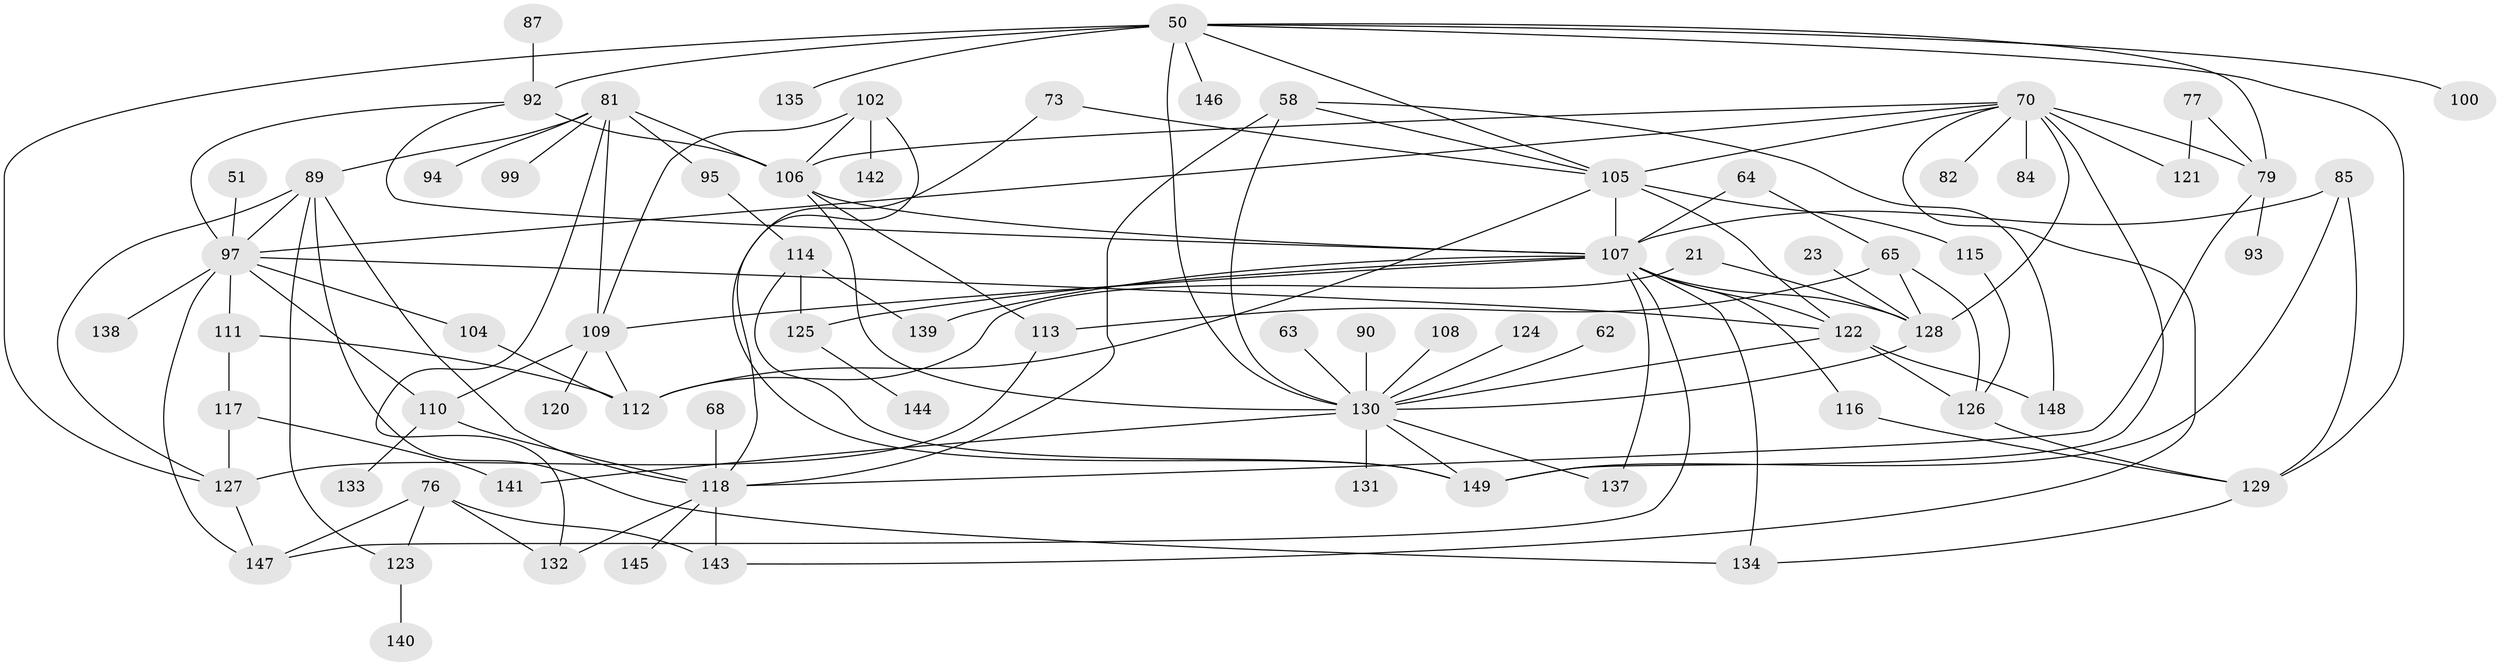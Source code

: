 // original degree distribution, {6: 0.04697986577181208, 9: 0.006711409395973154, 5: 0.087248322147651, 4: 0.16778523489932887, 3: 0.2751677852348993, 2: 0.21476510067114093, 1: 0.19463087248322147, 10: 0.006711409395973154}
// Generated by graph-tools (version 1.1) at 2025/42/03/09/25 04:42:56]
// undirected, 74 vertices, 126 edges
graph export_dot {
graph [start="1"]
  node [color=gray90,style=filled];
  21;
  23;
  50 [super="+16+22"];
  51;
  58 [super="+32"];
  62;
  63;
  64;
  65;
  68;
  70 [super="+3"];
  73;
  76;
  77;
  79 [super="+5"];
  81 [super="+56"];
  82;
  84;
  85 [super="+59"];
  87;
  89 [super="+29+75"];
  90;
  92 [super="+66+55"];
  93;
  94;
  95;
  97 [super="+26"];
  99;
  100;
  102 [super="+96"];
  104;
  105 [super="+13+57+83+91"];
  106 [super="+45+36"];
  107 [super="+28+46+31+103"];
  108;
  109 [super="+30+41"];
  110;
  111;
  112 [super="+98"];
  113 [super="+42"];
  114 [super="+38+80"];
  115;
  116;
  117 [super="+101"];
  118 [super="+37+86"];
  120;
  121;
  122 [super="+74"];
  123;
  124;
  125;
  126;
  127 [super="+49+40"];
  128 [super="+19+12"];
  129 [super="+88"];
  130 [super="+39+43+27+54+119"];
  131;
  132 [super="+24"];
  133;
  134 [super="+33"];
  135;
  137;
  138;
  139;
  140;
  141;
  142;
  143 [super="+136"];
  144;
  145;
  146;
  147 [super="+71"];
  148;
  149 [super="+7"];
  21 -- 128;
  21 -- 112;
  23 -- 128;
  50 -- 146;
  50 -- 100;
  50 -- 135;
  50 -- 79;
  50 -- 127;
  50 -- 130;
  50 -- 92 [weight=2];
  50 -- 105;
  50 -- 129;
  51 -- 97;
  58 -- 148;
  58 -- 130 [weight=2];
  58 -- 118 [weight=2];
  58 -- 105;
  62 -- 130;
  63 -- 130;
  64 -- 65;
  64 -- 107;
  65 -- 126;
  65 -- 128;
  65 -- 113;
  68 -- 118;
  70 -- 79 [weight=2];
  70 -- 82;
  70 -- 84;
  70 -- 149 [weight=2];
  70 -- 143;
  70 -- 121;
  70 -- 128;
  70 -- 106;
  70 -- 97;
  70 -- 105 [weight=2];
  73 -- 118;
  73 -- 105;
  76 -- 123;
  76 -- 132;
  76 -- 143 [weight=2];
  76 -- 147;
  77 -- 121;
  77 -- 79;
  79 -- 93;
  79 -- 118;
  81 -- 95 [weight=2];
  81 -- 99;
  81 -- 106;
  81 -- 109;
  81 -- 132;
  81 -- 94;
  81 -- 89;
  85 -- 129;
  85 -- 107;
  85 -- 149;
  87 -- 92;
  89 -- 118 [weight=2];
  89 -- 134;
  89 -- 127;
  89 -- 97;
  89 -- 123;
  90 -- 130;
  92 -- 107;
  92 -- 97;
  92 -- 106;
  95 -- 114;
  97 -- 104;
  97 -- 138;
  97 -- 110;
  97 -- 111;
  97 -- 147;
  97 -- 122;
  102 -- 142;
  102 -- 106;
  102 -- 109;
  102 -- 149;
  104 -- 112;
  105 -- 107 [weight=3];
  105 -- 122;
  105 -- 115;
  105 -- 112;
  106 -- 113 [weight=3];
  106 -- 107 [weight=3];
  106 -- 130;
  107 -- 109 [weight=2];
  107 -- 134;
  107 -- 137;
  107 -- 139;
  107 -- 125;
  107 -- 116;
  107 -- 128 [weight=2];
  107 -- 147;
  107 -- 122;
  108 -- 130;
  109 -- 112;
  109 -- 110 [weight=2];
  109 -- 120;
  110 -- 133;
  110 -- 118;
  111 -- 117;
  111 -- 112;
  113 -- 127;
  114 -- 149;
  114 -- 139;
  114 -- 125;
  115 -- 126;
  116 -- 129;
  117 -- 141;
  117 -- 127;
  118 -- 143 [weight=2];
  118 -- 132;
  118 -- 145;
  122 -- 126;
  122 -- 148;
  122 -- 130;
  123 -- 140;
  124 -- 130;
  125 -- 144;
  126 -- 129;
  127 -- 147;
  128 -- 130;
  129 -- 134;
  130 -- 141 [weight=2];
  130 -- 137;
  130 -- 131;
  130 -- 149;
}
